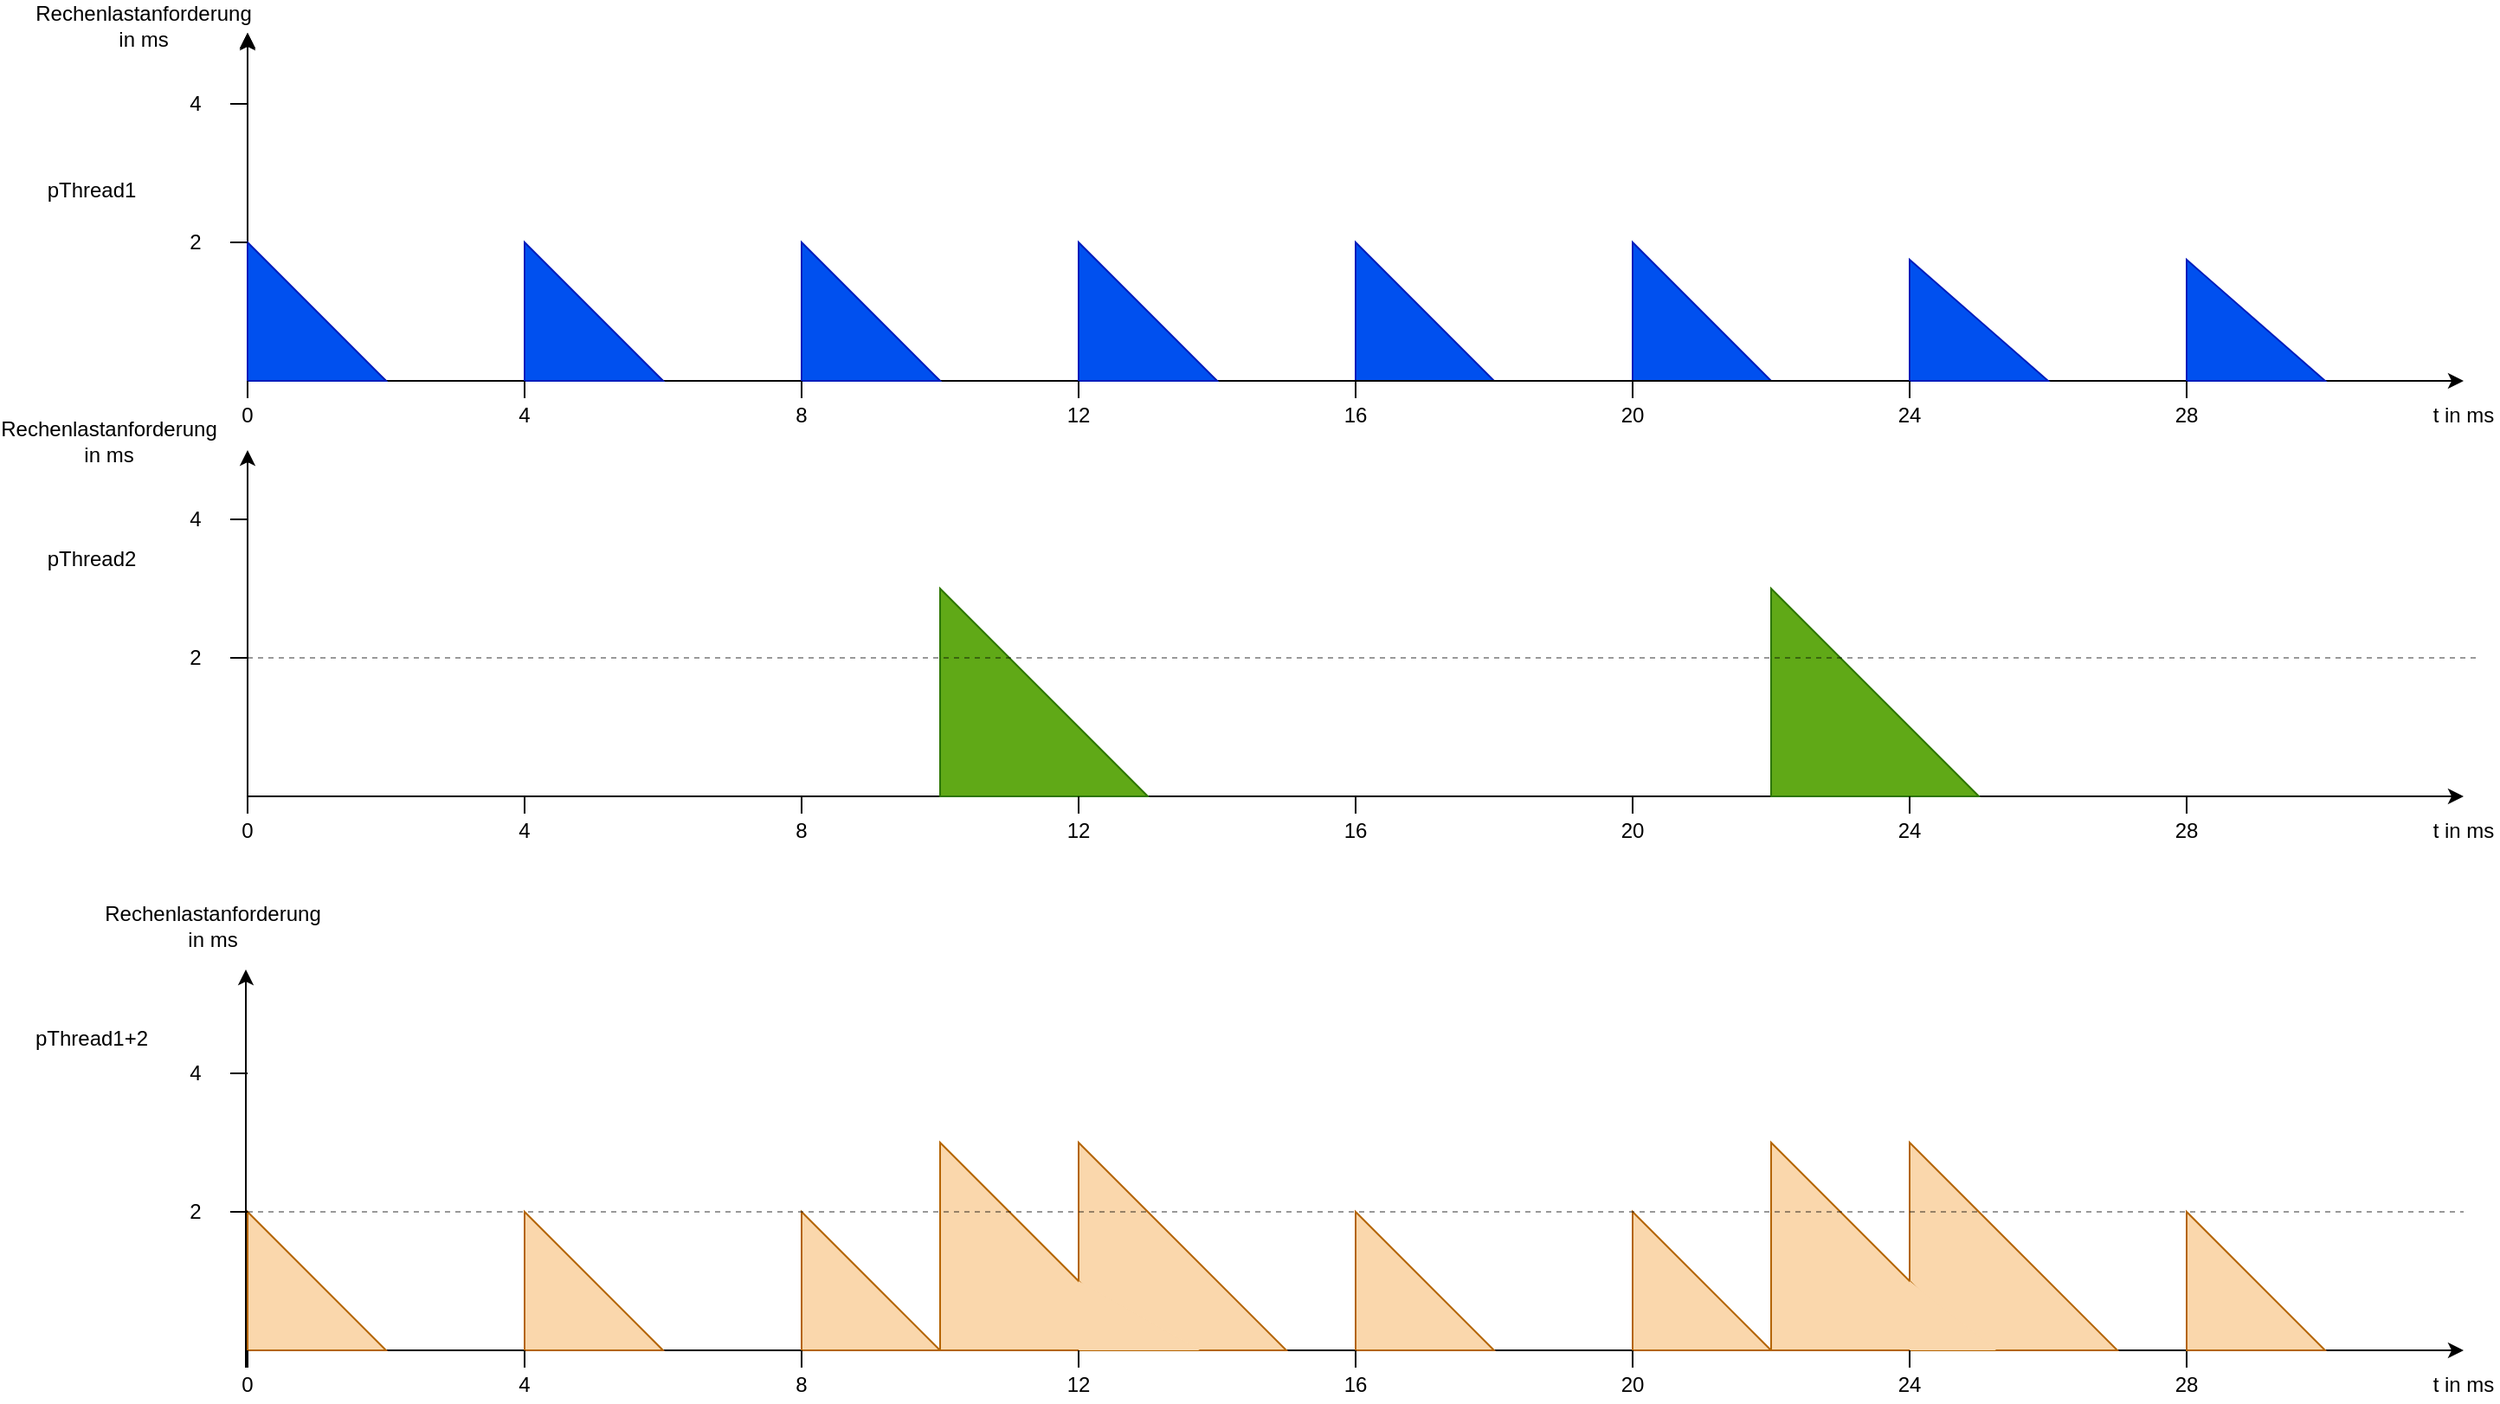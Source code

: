 <mxfile version="13.2.3" type="device"><diagram id="YKg0JrXDvyZFIdth-BOK" name="Page-1"><mxGraphModel dx="2426" dy="1354" grid="1" gridSize="10" guides="1" tooltips="1" connect="1" arrows="1" fold="1" page="1" pageScale="1" pageWidth="827" pageHeight="1169" math="0" shadow="0"><root><mxCell id="0"/><mxCell id="1" parent="0"/><mxCell id="84jDR5Pz_kctb_Nm5rHu-6" value="" style="endArrow=classic;html=1;" parent="1" edge="1"><mxGeometry width="50" height="50" relative="1" as="geometry"><mxPoint x="160" y="240" as="sourcePoint"/><mxPoint x="160" y="40" as="targetPoint"/></mxGeometry></mxCell><mxCell id="84jDR5Pz_kctb_Nm5rHu-12" value="" style="verticalLabelPosition=bottom;verticalAlign=top;html=1;shape=mxgraph.basic.orthogonal_triangle" parent="1" vertex="1"><mxGeometry x="160" y="170" width="80" height="70" as="geometry"/></mxCell><mxCell id="84jDR5Pz_kctb_Nm5rHu-14" value="" style="verticalLabelPosition=bottom;verticalAlign=top;html=1;shape=mxgraph.basic.orthogonal_triangle" parent="1" vertex="1"><mxGeometry x="320" y="170" width="80" height="70" as="geometry"/></mxCell><mxCell id="84jDR5Pz_kctb_Nm5rHu-15" value="" style="verticalLabelPosition=bottom;verticalAlign=top;html=1;shape=mxgraph.basic.orthogonal_triangle" parent="1" vertex="1"><mxGeometry x="480" y="170" width="80" height="70" as="geometry"/></mxCell><mxCell id="84jDR5Pz_kctb_Nm5rHu-16" value="" style="verticalLabelPosition=bottom;verticalAlign=top;html=1;shape=mxgraph.basic.orthogonal_triangle" parent="1" vertex="1"><mxGeometry x="640" y="170" width="80" height="70" as="geometry"/></mxCell><mxCell id="84jDR5Pz_kctb_Nm5rHu-17" value="" style="verticalLabelPosition=bottom;verticalAlign=top;html=1;shape=mxgraph.basic.orthogonal_triangle;fillColor=#0050ef;strokeColor=#001DBC;fontColor=#ffffff;" parent="1" vertex="1"><mxGeometry x="800" y="160" width="80" height="80" as="geometry"/></mxCell><mxCell id="84jDR5Pz_kctb_Nm5rHu-18" value="" style="verticalLabelPosition=bottom;verticalAlign=top;html=1;shape=mxgraph.basic.orthogonal_triangle;fillColor=#0050ef;strokeColor=#001DBC;fontColor=#ffffff;" parent="1" vertex="1"><mxGeometry x="960" y="160" width="80" height="80" as="geometry"/></mxCell><mxCell id="84jDR5Pz_kctb_Nm5rHu-20" value="" style="endArrow=classic;html=1;" parent="1" edge="1"><mxGeometry width="50" height="50" relative="1" as="geometry"><mxPoint x="160" y="239" as="sourcePoint"/><mxPoint x="160" y="39" as="targetPoint"/></mxGeometry></mxCell><mxCell id="84jDR5Pz_kctb_Nm5rHu-22" value="" style="endArrow=classic;html=1;" parent="1" edge="1"><mxGeometry width="50" height="50" relative="1" as="geometry"><mxPoint x="160" y="239" as="sourcePoint"/><mxPoint x="160" y="39" as="targetPoint"/></mxGeometry></mxCell><mxCell id="84jDR5Pz_kctb_Nm5rHu-23" value="" style="verticalLabelPosition=bottom;verticalAlign=top;html=1;shape=mxgraph.basic.orthogonal_triangle" parent="1" vertex="1"><mxGeometry x="320" y="170" width="80" height="70" as="geometry"/></mxCell><mxCell id="84jDR5Pz_kctb_Nm5rHu-24" value="" style="endArrow=classic;html=1;exitX=0;exitY=1;exitDx=0;exitDy=0;exitPerimeter=0;" parent="1" edge="1" source="84jDR5Pz_kctb_Nm5rHu-27"><mxGeometry width="50" height="50" relative="1" as="geometry"><mxPoint x="80" y="240" as="sourcePoint"/><mxPoint x="1440" y="240" as="targetPoint"/></mxGeometry></mxCell><mxCell id="84jDR5Pz_kctb_Nm5rHu-25" value="" style="endArrow=classic;html=1;" parent="1" edge="1"><mxGeometry width="50" height="50" relative="1" as="geometry"><mxPoint x="160" y="239" as="sourcePoint"/><mxPoint x="160" y="39" as="targetPoint"/></mxGeometry></mxCell><mxCell id="84jDR5Pz_kctb_Nm5rHu-26" value="" style="verticalLabelPosition=bottom;verticalAlign=top;html=1;shape=mxgraph.basic.orthogonal_triangle;fillColor=#0050ef;strokeColor=#001DBC;fontColor=#ffffff;" parent="1" vertex="1"><mxGeometry x="320" y="160" width="80" height="80" as="geometry"/></mxCell><mxCell id="84jDR5Pz_kctb_Nm5rHu-27" value="" style="verticalLabelPosition=bottom;verticalAlign=top;html=1;shape=mxgraph.basic.orthogonal_triangle;fillColor=#0050ef;strokeColor=#001DBC;fontColor=#ffffff;" parent="1" vertex="1"><mxGeometry x="160" y="160" width="80" height="80" as="geometry"/></mxCell><mxCell id="84jDR5Pz_kctb_Nm5rHu-28" value="" style="verticalLabelPosition=bottom;verticalAlign=top;html=1;shape=mxgraph.basic.orthogonal_triangle;fillColor=#0050ef;strokeColor=#001DBC;fontColor=#ffffff;" parent="1" vertex="1"><mxGeometry x="640" y="160" width="80" height="80" as="geometry"/></mxCell><mxCell id="84jDR5Pz_kctb_Nm5rHu-29" value="" style="verticalLabelPosition=bottom;verticalAlign=top;html=1;shape=mxgraph.basic.orthogonal_triangle;fillColor=#0050ef;strokeColor=#001DBC;fontColor=#ffffff;" parent="1" vertex="1"><mxGeometry x="480" y="160" width="80" height="80" as="geometry"/></mxCell><mxCell id="84jDR5Pz_kctb_Nm5rHu-32" value="" style="endArrow=classic;html=1;" parent="1" edge="1"><mxGeometry width="50" height="50" relative="1" as="geometry"><mxPoint x="160" y="480" as="sourcePoint"/><mxPoint x="1440" y="480" as="targetPoint"/></mxGeometry></mxCell><mxCell id="84jDR5Pz_kctb_Nm5rHu-33" value="" style="endArrow=classic;html=1;" parent="1" edge="1"><mxGeometry width="50" height="50" relative="1" as="geometry"><mxPoint x="160" y="480" as="sourcePoint"/><mxPoint x="160" y="280" as="targetPoint"/></mxGeometry></mxCell><mxCell id="84jDR5Pz_kctb_Nm5rHu-37" value="" style="verticalLabelPosition=bottom;verticalAlign=top;html=1;shape=mxgraph.basic.orthogonal_triangle;fillColor=#60a917;strokeColor=#2D7600;fontColor=#ffffff;" parent="1" vertex="1"><mxGeometry x="560" y="360" width="120" height="120" as="geometry"/></mxCell><mxCell id="84jDR5Pz_kctb_Nm5rHu-40" value="" style="endArrow=classic;html=1;exitX=0;exitY=1;exitDx=0;exitDy=0;exitPerimeter=0;" parent="1" edge="1" source="84jDR5Pz_kctb_Nm5rHu-59"><mxGeometry width="50" height="50" relative="1" as="geometry"><mxPoint x="80" y="800" as="sourcePoint"/><mxPoint x="1440" y="800" as="targetPoint"/></mxGeometry></mxCell><mxCell id="84jDR5Pz_kctb_Nm5rHu-41" value="" style="endArrow=classic;html=1;" parent="1" edge="1"><mxGeometry width="50" height="50" relative="1" as="geometry"><mxPoint x="159" y="810" as="sourcePoint"/><mxPoint x="159" y="580" as="targetPoint"/></mxGeometry></mxCell><mxCell id="84jDR5Pz_kctb_Nm5rHu-46" value="" style="verticalLabelPosition=bottom;verticalAlign=top;html=1;shape=mxgraph.basic.orthogonal_triangle;fillColor=#0050ef;strokeColor=#001DBC;fontColor=#ffffff;" parent="1" vertex="1"><mxGeometry x="1120" y="170" width="80" height="70" as="geometry"/></mxCell><mxCell id="84jDR5Pz_kctb_Nm5rHu-47" value="" style="verticalLabelPosition=bottom;verticalAlign=top;html=1;shape=mxgraph.basic.orthogonal_triangle;fillColor=#0050ef;strokeColor=#001DBC;fontColor=#ffffff;" parent="1" vertex="1"><mxGeometry x="1280" y="170" width="80" height="70" as="geometry"/></mxCell><mxCell id="84jDR5Pz_kctb_Nm5rHu-48" value="" style="verticalLabelPosition=bottom;verticalAlign=top;html=1;shape=mxgraph.basic.orthogonal_triangle;fillColor=#60a917;strokeColor=#2D7600;fontColor=#ffffff;" parent="1" vertex="1"><mxGeometry x="1040" y="360" width="120" height="120" as="geometry"/></mxCell><mxCell id="84jDR5Pz_kctb_Nm5rHu-49" value="pThread1" style="text;html=1;strokeColor=none;fillColor=none;align=center;verticalAlign=middle;whiteSpace=wrap;rounded=0;" parent="1" vertex="1"><mxGeometry x="50" y="120" width="40" height="20" as="geometry"/></mxCell><mxCell id="84jDR5Pz_kctb_Nm5rHu-50" value="&lt;div&gt;pThread2&lt;/div&gt;&lt;div&gt;&lt;br&gt;&lt;/div&gt;" style="text;html=1;strokeColor=none;fillColor=none;align=center;verticalAlign=middle;whiteSpace=wrap;rounded=0;" parent="1" vertex="1"><mxGeometry x="50" y="340" width="40" height="20" as="geometry"/></mxCell><mxCell id="84jDR5Pz_kctb_Nm5rHu-51" value="&lt;div&gt;pThread1+2&lt;/div&gt;" style="text;html=1;strokeColor=none;fillColor=none;align=center;verticalAlign=middle;whiteSpace=wrap;rounded=0;" parent="1" vertex="1"><mxGeometry x="50" y="610" width="40" height="20" as="geometry"/></mxCell><mxCell id="84jDR5Pz_kctb_Nm5rHu-56" value="" style="verticalLabelPosition=bottom;verticalAlign=top;html=1;shape=mxgraph.basic.orthogonal_triangle;fillColor=#fad7ac;strokeColor=#b46504;" parent="1" vertex="1"><mxGeometry x="800" y="720" width="80" height="80" as="geometry"/></mxCell><mxCell id="84jDR5Pz_kctb_Nm5rHu-57" value="" style="verticalLabelPosition=bottom;verticalAlign=top;html=1;shape=mxgraph.basic.orthogonal_triangle;fillColor=#fad7ac;strokeColor=#b46504;" parent="1" vertex="1"><mxGeometry x="960" y="720" width="80" height="80" as="geometry"/></mxCell><mxCell id="84jDR5Pz_kctb_Nm5rHu-58" value="" style="verticalLabelPosition=bottom;verticalAlign=top;html=1;shape=mxgraph.basic.orthogonal_triangle;fillColor=#fad7ac;strokeColor=#b46504;" parent="1" vertex="1"><mxGeometry x="320" y="720" width="80" height="80" as="geometry"/></mxCell><mxCell id="84jDR5Pz_kctb_Nm5rHu-59" value="" style="verticalLabelPosition=bottom;verticalAlign=top;html=1;shape=mxgraph.basic.orthogonal_triangle;fillColor=#fad7ac;strokeColor=#b46504;" parent="1" vertex="1"><mxGeometry x="160" y="720" width="80" height="80" as="geometry"/></mxCell><mxCell id="84jDR5Pz_kctb_Nm5rHu-60" value="" style="verticalLabelPosition=bottom;verticalAlign=top;html=1;shape=mxgraph.basic.orthogonal_triangle;fillColor=#fad7ac;strokeColor=#b46504;" parent="1" vertex="1"><mxGeometry x="640" y="680" width="120" height="120" as="geometry"/></mxCell><mxCell id="84jDR5Pz_kctb_Nm5rHu-61" value="" style="verticalLabelPosition=bottom;verticalAlign=top;html=1;shape=mxgraph.basic.orthogonal_triangle;fillColor=#fad7ac;strokeColor=#b46504;" parent="1" vertex="1"><mxGeometry x="480" y="720" width="80" height="80" as="geometry"/></mxCell><mxCell id="84jDR5Pz_kctb_Nm5rHu-63" value="" style="verticalLabelPosition=bottom;verticalAlign=top;html=1;shape=mxgraph.basic.orthogonal_triangle;fillColor=#fad7ac;strokeColor=#b46504;" parent="1" vertex="1"><mxGeometry x="1120" y="680" width="120" height="120" as="geometry"/></mxCell><mxCell id="84jDR5Pz_kctb_Nm5rHu-69" value="" style="verticalLabelPosition=bottom;verticalAlign=top;html=1;shape=mxgraph.basic.orthogonal_triangle;fillColor=#fad7ac;strokeColor=#b46504;" parent="1" vertex="1"><mxGeometry x="560" y="680" width="120" height="120" as="geometry"/></mxCell><mxCell id="84jDR5Pz_kctb_Nm5rHu-70" value="" style="verticalLabelPosition=bottom;verticalAlign=top;html=1;shape=mxgraph.basic.orthogonal_triangle;fillColor=#fad7ac;strokeColor=#b46504;" parent="1" vertex="1"><mxGeometry x="1040" y="680" width="120" height="120" as="geometry"/></mxCell><mxCell id="84jDR5Pz_kctb_Nm5rHu-71" value="" style="verticalLabelPosition=bottom;verticalAlign=top;html=1;shape=mxgraph.basic.orthogonal_triangle;fillColor=#fad7ac;strokeColor=none;" parent="1" vertex="1"><mxGeometry x="640" y="760" width="70" height="40" as="geometry"/></mxCell><mxCell id="84jDR5Pz_kctb_Nm5rHu-72" value="" style="verticalLabelPosition=bottom;verticalAlign=top;html=1;shape=mxgraph.basic.orthogonal_triangle;fillColor=#fad7ac;strokeColor=none;" parent="1" vertex="1"><mxGeometry x="1120" y="760" width="50" height="40" as="geometry"/></mxCell><mxCell id="84jDR5Pz_kctb_Nm5rHu-78" value="" style="endArrow=none;html=1;entryX=0;entryY=1;entryDx=0;entryDy=0;entryPerimeter=0;" parent="1" target="84jDR5Pz_kctb_Nm5rHu-28" edge="1"><mxGeometry width="50" height="50" relative="1" as="geometry"><mxPoint x="640" y="250" as="sourcePoint"/><mxPoint x="520" y="260" as="targetPoint"/></mxGeometry></mxCell><mxCell id="84jDR5Pz_kctb_Nm5rHu-79" value="" style="endArrow=none;html=1;" parent="1" edge="1"><mxGeometry width="50" height="50" relative="1" as="geometry"><mxPoint x="800" y="250" as="sourcePoint"/><mxPoint x="800" y="240" as="targetPoint"/></mxGeometry></mxCell><mxCell id="84jDR5Pz_kctb_Nm5rHu-80" value="" style="endArrow=none;html=1;" parent="1" edge="1"><mxGeometry width="50" height="50" relative="1" as="geometry"><mxPoint x="960" y="250" as="sourcePoint"/><mxPoint x="960" y="240" as="targetPoint"/></mxGeometry></mxCell><mxCell id="84jDR5Pz_kctb_Nm5rHu-81" value="" style="endArrow=none;html=1;entryX=0;entryY=1;entryDx=0;entryDy=0;entryPerimeter=0;" parent="1" target="84jDR5Pz_kctb_Nm5rHu-46" edge="1"><mxGeometry width="50" height="50" relative="1" as="geometry"><mxPoint x="1120" y="250" as="sourcePoint"/><mxPoint x="960" y="280" as="targetPoint"/></mxGeometry></mxCell><mxCell id="84jDR5Pz_kctb_Nm5rHu-83" value="" style="endArrow=none;html=1;" parent="1" edge="1"><mxGeometry width="50" height="50" relative="1" as="geometry"><mxPoint x="1280" y="250" as="sourcePoint"/><mxPoint x="1280" y="240" as="targetPoint"/></mxGeometry></mxCell><mxCell id="84jDR5Pz_kctb_Nm5rHu-86" value="20" style="text;html=1;strokeColor=none;fillColor=none;align=center;verticalAlign=middle;whiteSpace=wrap;rounded=0;" parent="1" vertex="1"><mxGeometry x="940" y="250" width="40" height="20" as="geometry"/></mxCell><mxCell id="84jDR5Pz_kctb_Nm5rHu-87" value="16" style="text;html=1;strokeColor=none;fillColor=none;align=center;verticalAlign=middle;whiteSpace=wrap;rounded=0;" parent="1" vertex="1"><mxGeometry x="780" y="250" width="40" height="20" as="geometry"/></mxCell><mxCell id="84jDR5Pz_kctb_Nm5rHu-88" value="12" style="text;html=1;strokeColor=none;fillColor=none;align=center;verticalAlign=middle;whiteSpace=wrap;rounded=0;" parent="1" vertex="1"><mxGeometry x="620" y="250" width="40" height="20" as="geometry"/></mxCell><mxCell id="84jDR5Pz_kctb_Nm5rHu-91" value="28" style="text;html=1;strokeColor=none;fillColor=none;align=center;verticalAlign=middle;whiteSpace=wrap;rounded=0;" parent="1" vertex="1"><mxGeometry x="1260" y="250" width="40" height="20" as="geometry"/></mxCell><mxCell id="84jDR5Pz_kctb_Nm5rHu-92" value="24" style="text;html=1;strokeColor=none;fillColor=none;align=center;verticalAlign=middle;whiteSpace=wrap;rounded=0;" parent="1" vertex="1"><mxGeometry x="1100" y="250" width="40" height="20" as="geometry"/></mxCell><mxCell id="84jDR5Pz_kctb_Nm5rHu-112" value="" style="endArrow=none;html=1;entryX=0;entryY=1;entryDx=0;entryDy=0;entryPerimeter=0;" parent="1" edge="1"><mxGeometry width="50" height="50" relative="1" as="geometry"><mxPoint x="640" y="490" as="sourcePoint"/><mxPoint x="640" y="480" as="targetPoint"/></mxGeometry></mxCell><mxCell id="84jDR5Pz_kctb_Nm5rHu-113" value="" style="endArrow=none;html=1;" parent="1" edge="1"><mxGeometry width="50" height="50" relative="1" as="geometry"><mxPoint x="800" y="490" as="sourcePoint"/><mxPoint x="800" y="480" as="targetPoint"/></mxGeometry></mxCell><mxCell id="84jDR5Pz_kctb_Nm5rHu-114" value="" style="endArrow=none;html=1;" parent="1" edge="1"><mxGeometry width="50" height="50" relative="1" as="geometry"><mxPoint x="960" y="490" as="sourcePoint"/><mxPoint x="960" y="480" as="targetPoint"/></mxGeometry></mxCell><mxCell id="84jDR5Pz_kctb_Nm5rHu-115" value="" style="endArrow=none;html=1;entryX=0;entryY=1;entryDx=0;entryDy=0;entryPerimeter=0;" parent="1" edge="1"><mxGeometry width="50" height="50" relative="1" as="geometry"><mxPoint x="1120" y="490" as="sourcePoint"/><mxPoint x="1120" y="480" as="targetPoint"/></mxGeometry></mxCell><mxCell id="84jDR5Pz_kctb_Nm5rHu-116" value="" style="endArrow=none;html=1;" parent="1" edge="1"><mxGeometry width="50" height="50" relative="1" as="geometry"><mxPoint x="1280" y="490" as="sourcePoint"/><mxPoint x="1280" y="480" as="targetPoint"/></mxGeometry></mxCell><mxCell id="84jDR5Pz_kctb_Nm5rHu-118" value="20" style="text;html=1;strokeColor=none;fillColor=none;align=center;verticalAlign=middle;whiteSpace=wrap;rounded=0;" parent="1" vertex="1"><mxGeometry x="940" y="490" width="40" height="20" as="geometry"/></mxCell><mxCell id="84jDR5Pz_kctb_Nm5rHu-119" value="16" style="text;html=1;strokeColor=none;fillColor=none;align=center;verticalAlign=middle;whiteSpace=wrap;rounded=0;" parent="1" vertex="1"><mxGeometry x="780" y="490" width="40" height="20" as="geometry"/></mxCell><mxCell id="84jDR5Pz_kctb_Nm5rHu-120" value="12" style="text;html=1;strokeColor=none;fillColor=none;align=center;verticalAlign=middle;whiteSpace=wrap;rounded=0;" parent="1" vertex="1"><mxGeometry x="620" y="490" width="40" height="20" as="geometry"/></mxCell><mxCell id="84jDR5Pz_kctb_Nm5rHu-123" value="28" style="text;html=1;strokeColor=none;fillColor=none;align=center;verticalAlign=middle;whiteSpace=wrap;rounded=0;" parent="1" vertex="1"><mxGeometry x="1260" y="490" width="40" height="20" as="geometry"/></mxCell><mxCell id="84jDR5Pz_kctb_Nm5rHu-124" value="24" style="text;html=1;strokeColor=none;fillColor=none;align=center;verticalAlign=middle;whiteSpace=wrap;rounded=0;" parent="1" vertex="1"><mxGeometry x="1100" y="490" width="40" height="20" as="geometry"/></mxCell><mxCell id="84jDR5Pz_kctb_Nm5rHu-125" value="" style="endArrow=none;html=1;entryX=0;entryY=1;entryDx=0;entryDy=0;entryPerimeter=0;" parent="1" edge="1"><mxGeometry width="50" height="50" relative="1" as="geometry"><mxPoint x="160" y="810" as="sourcePoint"/><mxPoint x="160" y="800" as="targetPoint"/></mxGeometry></mxCell><mxCell id="84jDR5Pz_kctb_Nm5rHu-126" value="" style="endArrow=none;html=1;" parent="1" edge="1"><mxGeometry width="50" height="50" relative="1" as="geometry"><mxPoint x="320" y="810" as="sourcePoint"/><mxPoint x="320" y="800" as="targetPoint"/></mxGeometry></mxCell><mxCell id="84jDR5Pz_kctb_Nm5rHu-127" value="" style="endArrow=none;html=1;entryX=0;entryY=1;entryDx=0;entryDy=0;entryPerimeter=0;" parent="1" edge="1"><mxGeometry width="50" height="50" relative="1" as="geometry"><mxPoint x="480" y="810" as="sourcePoint"/><mxPoint x="480" y="800" as="targetPoint"/></mxGeometry></mxCell><mxCell id="84jDR5Pz_kctb_Nm5rHu-128" value="" style="endArrow=none;html=1;entryX=0;entryY=1;entryDx=0;entryDy=0;entryPerimeter=0;" parent="1" edge="1"><mxGeometry width="50" height="50" relative="1" as="geometry"><mxPoint x="640" y="810" as="sourcePoint"/><mxPoint x="640" y="800" as="targetPoint"/></mxGeometry></mxCell><mxCell id="84jDR5Pz_kctb_Nm5rHu-129" value="" style="endArrow=none;html=1;" parent="1" edge="1"><mxGeometry width="50" height="50" relative="1" as="geometry"><mxPoint x="800" y="810" as="sourcePoint"/><mxPoint x="800" y="800" as="targetPoint"/></mxGeometry></mxCell><mxCell id="84jDR5Pz_kctb_Nm5rHu-130" value="" style="endArrow=none;html=1;" parent="1" edge="1"><mxGeometry width="50" height="50" relative="1" as="geometry"><mxPoint x="960" y="810" as="sourcePoint"/><mxPoint x="960" y="800" as="targetPoint"/></mxGeometry></mxCell><mxCell id="84jDR5Pz_kctb_Nm5rHu-131" value="" style="endArrow=none;html=1;entryX=0;entryY=1;entryDx=0;entryDy=0;entryPerimeter=0;" parent="1" edge="1"><mxGeometry width="50" height="50" relative="1" as="geometry"><mxPoint x="1120" y="810" as="sourcePoint"/><mxPoint x="1120" y="800" as="targetPoint"/></mxGeometry></mxCell><mxCell id="84jDR5Pz_kctb_Nm5rHu-132" value="" style="endArrow=none;html=1;" parent="1" edge="1"><mxGeometry width="50" height="50" relative="1" as="geometry"><mxPoint x="1280" y="810" as="sourcePoint"/><mxPoint x="1280" y="800" as="targetPoint"/></mxGeometry></mxCell><mxCell id="84jDR5Pz_kctb_Nm5rHu-133" value="0" style="text;html=1;strokeColor=none;fillColor=none;align=center;verticalAlign=middle;whiteSpace=wrap;rounded=0;" parent="1" vertex="1"><mxGeometry x="140" y="810" width="40" height="20" as="geometry"/></mxCell><mxCell id="84jDR5Pz_kctb_Nm5rHu-134" value="20" style="text;html=1;strokeColor=none;fillColor=none;align=center;verticalAlign=middle;whiteSpace=wrap;rounded=0;" parent="1" vertex="1"><mxGeometry x="940" y="810" width="40" height="20" as="geometry"/></mxCell><mxCell id="84jDR5Pz_kctb_Nm5rHu-135" value="16" style="text;html=1;strokeColor=none;fillColor=none;align=center;verticalAlign=middle;whiteSpace=wrap;rounded=0;" parent="1" vertex="1"><mxGeometry x="780" y="810" width="40" height="20" as="geometry"/></mxCell><mxCell id="84jDR5Pz_kctb_Nm5rHu-136" value="12" style="text;html=1;strokeColor=none;fillColor=none;align=center;verticalAlign=middle;whiteSpace=wrap;rounded=0;" parent="1" vertex="1"><mxGeometry x="620" y="810" width="40" height="20" as="geometry"/></mxCell><mxCell id="84jDR5Pz_kctb_Nm5rHu-137" value="8" style="text;html=1;strokeColor=none;fillColor=none;align=center;verticalAlign=middle;whiteSpace=wrap;rounded=0;" parent="1" vertex="1"><mxGeometry x="460" y="810" width="40" height="20" as="geometry"/></mxCell><mxCell id="84jDR5Pz_kctb_Nm5rHu-138" value="4" style="text;html=1;strokeColor=none;fillColor=none;align=center;verticalAlign=middle;whiteSpace=wrap;rounded=0;" parent="1" vertex="1"><mxGeometry x="300" y="810" width="40" height="20" as="geometry"/></mxCell><mxCell id="84jDR5Pz_kctb_Nm5rHu-139" value="28" style="text;html=1;strokeColor=none;fillColor=none;align=center;verticalAlign=middle;whiteSpace=wrap;rounded=0;" parent="1" vertex="1"><mxGeometry x="1260" y="810" width="40" height="20" as="geometry"/></mxCell><mxCell id="84jDR5Pz_kctb_Nm5rHu-140" value="24" style="text;html=1;strokeColor=none;fillColor=none;align=center;verticalAlign=middle;whiteSpace=wrap;rounded=0;" parent="1" vertex="1"><mxGeometry x="1100" y="810" width="40" height="20" as="geometry"/></mxCell><mxCell id="84jDR5Pz_kctb_Nm5rHu-150" value="" style="verticalLabelPosition=bottom;verticalAlign=top;html=1;shape=mxgraph.basic.orthogonal_triangle;fillColor=#fad7ac;strokeColor=#b46504;" parent="1" vertex="1"><mxGeometry x="1280" y="720" width="80" height="80" as="geometry"/></mxCell><mxCell id="84jDR5Pz_kctb_Nm5rHu-151" value="t in ms" style="text;html=1;strokeColor=none;fillColor=none;align=center;verticalAlign=middle;whiteSpace=wrap;rounded=0;" parent="1" vertex="1"><mxGeometry x="1420" y="810" width="40" height="20" as="geometry"/></mxCell><mxCell id="84jDR5Pz_kctb_Nm5rHu-152" value="t in ms" style="text;html=1;strokeColor=none;fillColor=none;align=center;verticalAlign=middle;whiteSpace=wrap;rounded=0;" parent="1" vertex="1"><mxGeometry x="1420" y="490" width="40" height="20" as="geometry"/></mxCell><mxCell id="84jDR5Pz_kctb_Nm5rHu-153" value="t in ms" style="text;html=1;strokeColor=none;fillColor=none;align=center;verticalAlign=middle;whiteSpace=wrap;rounded=0;" parent="1" vertex="1"><mxGeometry x="1420" y="250" width="40" height="20" as="geometry"/></mxCell><mxCell id="84jDR5Pz_kctb_Nm5rHu-155" value="" style="endArrow=none;html=1;" parent="1" edge="1"><mxGeometry width="50" height="50" relative="1" as="geometry"><mxPoint x="150" y="160" as="sourcePoint"/><mxPoint x="160" y="160" as="targetPoint"/></mxGeometry></mxCell><mxCell id="84jDR5Pz_kctb_Nm5rHu-158" value="2" style="text;html=1;strokeColor=none;fillColor=none;align=center;verticalAlign=middle;whiteSpace=wrap;rounded=0;" parent="1" vertex="1"><mxGeometry x="110" y="150" width="40" height="20" as="geometry"/></mxCell><mxCell id="84jDR5Pz_kctb_Nm5rHu-159" value="&lt;div&gt;Rechenlastanforderung&lt;/div&gt;&lt;div&gt;in ms&lt;br&gt;&lt;/div&gt;" style="text;html=1;strokeColor=none;fillColor=none;align=center;verticalAlign=middle;whiteSpace=wrap;rounded=0;" parent="1" vertex="1"><mxGeometry x="50" y="20" width="100" height="30" as="geometry"/></mxCell><mxCell id="84jDR5Pz_kctb_Nm5rHu-161" value="&lt;div&gt;Rechenlastanforderung&lt;/div&gt;&lt;div&gt;in ms&lt;br&gt;&lt;/div&gt;" style="text;html=1;strokeColor=none;fillColor=none;align=center;verticalAlign=middle;whiteSpace=wrap;rounded=0;" parent="1" vertex="1"><mxGeometry x="30" y="260" width="100" height="30" as="geometry"/></mxCell><mxCell id="84jDR5Pz_kctb_Nm5rHu-162" value="&lt;div&gt;Rechenlastanforderung&lt;/div&gt;&lt;div&gt;in ms&lt;br&gt;&lt;/div&gt;" style="text;html=1;strokeColor=none;fillColor=none;align=center;verticalAlign=middle;whiteSpace=wrap;rounded=0;" parent="1" vertex="1"><mxGeometry x="90" y="540" width="100" height="30" as="geometry"/></mxCell><mxCell id="84jDR5Pz_kctb_Nm5rHu-163" value="" style="endArrow=none;html=1;" parent="1" edge="1"><mxGeometry width="50" height="50" relative="1" as="geometry"><mxPoint x="150" y="80" as="sourcePoint"/><mxPoint x="160" y="80" as="targetPoint"/></mxGeometry></mxCell><mxCell id="84jDR5Pz_kctb_Nm5rHu-164" value="4" style="text;html=1;strokeColor=none;fillColor=none;align=center;verticalAlign=middle;whiteSpace=wrap;rounded=0;" parent="1" vertex="1"><mxGeometry x="110" y="70" width="40" height="20" as="geometry"/></mxCell><mxCell id="84jDR5Pz_kctb_Nm5rHu-165" value="" style="endArrow=none;html=1;" parent="1" edge="1"><mxGeometry width="50" height="50" relative="1" as="geometry"><mxPoint x="150" y="400" as="sourcePoint"/><mxPoint x="160" y="400" as="targetPoint"/></mxGeometry></mxCell><mxCell id="84jDR5Pz_kctb_Nm5rHu-166" value="2" style="text;html=1;strokeColor=none;fillColor=none;align=center;verticalAlign=middle;whiteSpace=wrap;rounded=0;" parent="1" vertex="1"><mxGeometry x="110" y="390" width="40" height="20" as="geometry"/></mxCell><mxCell id="84jDR5Pz_kctb_Nm5rHu-167" value="" style="endArrow=none;html=1;" parent="1" edge="1"><mxGeometry width="50" height="50" relative="1" as="geometry"><mxPoint x="150" y="320" as="sourcePoint"/><mxPoint x="160" y="320" as="targetPoint"/></mxGeometry></mxCell><mxCell id="84jDR5Pz_kctb_Nm5rHu-168" value="4" style="text;html=1;strokeColor=none;fillColor=none;align=center;verticalAlign=middle;whiteSpace=wrap;rounded=0;" parent="1" vertex="1"><mxGeometry x="110" y="310" width="40" height="20" as="geometry"/></mxCell><mxCell id="84jDR5Pz_kctb_Nm5rHu-173" value="" style="endArrow=none;html=1;" parent="1" edge="1"><mxGeometry width="50" height="50" relative="1" as="geometry"><mxPoint x="150" y="720" as="sourcePoint"/><mxPoint x="160" y="720" as="targetPoint"/></mxGeometry></mxCell><mxCell id="84jDR5Pz_kctb_Nm5rHu-174" value="2" style="text;html=1;strokeColor=none;fillColor=none;align=center;verticalAlign=middle;whiteSpace=wrap;rounded=0;" parent="1" vertex="1"><mxGeometry x="110" y="710" width="40" height="20" as="geometry"/></mxCell><mxCell id="84jDR5Pz_kctb_Nm5rHu-175" value="" style="endArrow=none;html=1;" parent="1" edge="1"><mxGeometry width="50" height="50" relative="1" as="geometry"><mxPoint x="150" y="640" as="sourcePoint"/><mxPoint x="160" y="640" as="targetPoint"/></mxGeometry></mxCell><mxCell id="84jDR5Pz_kctb_Nm5rHu-176" value="4" style="text;html=1;strokeColor=none;fillColor=none;align=center;verticalAlign=middle;whiteSpace=wrap;rounded=0;" parent="1" vertex="1"><mxGeometry x="110" y="630" width="40" height="20" as="geometry"/></mxCell><mxCell id="84jDR5Pz_kctb_Nm5rHu-177" value="" style="endArrow=none;dashed=1;html=1;opacity=40;" parent="1" edge="1"><mxGeometry width="50" height="50" relative="1" as="geometry"><mxPoint x="160" y="400" as="sourcePoint"/><mxPoint x="1450" y="400" as="targetPoint"/></mxGeometry></mxCell><mxCell id="84jDR5Pz_kctb_Nm5rHu-178" value="" style="endArrow=none;dashed=1;html=1;opacity=40;exitX=0;exitY=0;exitDx=0;exitDy=0;exitPerimeter=0;" parent="1" edge="1" source="84jDR5Pz_kctb_Nm5rHu-59"><mxGeometry width="50" height="50" relative="1" as="geometry"><mxPoint x="80" y="720" as="sourcePoint"/><mxPoint x="1440" y="720" as="targetPoint"/></mxGeometry></mxCell><mxCell id="kp2Qx3H2dfupqPO7hRQ3-3" value="" style="endArrow=none;html=1;entryX=0;entryY=1;entryDx=0;entryDy=0;entryPerimeter=0;" edge="1" parent="1"><mxGeometry width="50" height="50" relative="1" as="geometry"><mxPoint x="160" y="490" as="sourcePoint"/><mxPoint x="160" y="480" as="targetPoint"/></mxGeometry></mxCell><mxCell id="kp2Qx3H2dfupqPO7hRQ3-4" value="" style="endArrow=none;html=1;" edge="1" parent="1"><mxGeometry width="50" height="50" relative="1" as="geometry"><mxPoint x="320" y="490" as="sourcePoint"/><mxPoint x="320" y="480" as="targetPoint"/></mxGeometry></mxCell><mxCell id="kp2Qx3H2dfupqPO7hRQ3-5" value="" style="endArrow=none;html=1;entryX=0;entryY=1;entryDx=0;entryDy=0;entryPerimeter=0;" edge="1" parent="1"><mxGeometry width="50" height="50" relative="1" as="geometry"><mxPoint x="480" y="490" as="sourcePoint"/><mxPoint x="480" y="480" as="targetPoint"/></mxGeometry></mxCell><mxCell id="kp2Qx3H2dfupqPO7hRQ3-6" value="0" style="text;html=1;strokeColor=none;fillColor=none;align=center;verticalAlign=middle;whiteSpace=wrap;rounded=0;" vertex="1" parent="1"><mxGeometry x="140" y="490" width="40" height="20" as="geometry"/></mxCell><mxCell id="kp2Qx3H2dfupqPO7hRQ3-7" value="8" style="text;html=1;strokeColor=none;fillColor=none;align=center;verticalAlign=middle;whiteSpace=wrap;rounded=0;" vertex="1" parent="1"><mxGeometry x="460" y="490" width="40" height="20" as="geometry"/></mxCell><mxCell id="kp2Qx3H2dfupqPO7hRQ3-8" value="4" style="text;html=1;strokeColor=none;fillColor=none;align=center;verticalAlign=middle;whiteSpace=wrap;rounded=0;" vertex="1" parent="1"><mxGeometry x="300" y="490" width="40" height="20" as="geometry"/></mxCell><mxCell id="kp2Qx3H2dfupqPO7hRQ3-9" value="" style="endArrow=none;html=1;entryX=0;entryY=1;entryDx=0;entryDy=0;entryPerimeter=0;" edge="1" parent="1"><mxGeometry width="50" height="50" relative="1" as="geometry"><mxPoint x="160" y="250" as="sourcePoint"/><mxPoint x="160" y="240" as="targetPoint"/></mxGeometry></mxCell><mxCell id="kp2Qx3H2dfupqPO7hRQ3-10" value="" style="endArrow=none;html=1;" edge="1" parent="1"><mxGeometry width="50" height="50" relative="1" as="geometry"><mxPoint x="320" y="250" as="sourcePoint"/><mxPoint x="320" y="240" as="targetPoint"/></mxGeometry></mxCell><mxCell id="kp2Qx3H2dfupqPO7hRQ3-11" value="" style="endArrow=none;html=1;entryX=0;entryY=1;entryDx=0;entryDy=0;entryPerimeter=0;" edge="1" parent="1"><mxGeometry width="50" height="50" relative="1" as="geometry"><mxPoint x="480" y="250" as="sourcePoint"/><mxPoint x="480" y="240" as="targetPoint"/></mxGeometry></mxCell><mxCell id="kp2Qx3H2dfupqPO7hRQ3-12" value="0" style="text;html=1;strokeColor=none;fillColor=none;align=center;verticalAlign=middle;whiteSpace=wrap;rounded=0;" vertex="1" parent="1"><mxGeometry x="140" y="250" width="40" height="20" as="geometry"/></mxCell><mxCell id="kp2Qx3H2dfupqPO7hRQ3-13" value="8" style="text;html=1;strokeColor=none;fillColor=none;align=center;verticalAlign=middle;whiteSpace=wrap;rounded=0;" vertex="1" parent="1"><mxGeometry x="460" y="250" width="40" height="20" as="geometry"/></mxCell><mxCell id="kp2Qx3H2dfupqPO7hRQ3-14" value="4" style="text;html=1;strokeColor=none;fillColor=none;align=center;verticalAlign=middle;whiteSpace=wrap;rounded=0;" vertex="1" parent="1"><mxGeometry x="300" y="250" width="40" height="20" as="geometry"/></mxCell></root></mxGraphModel></diagram></mxfile>